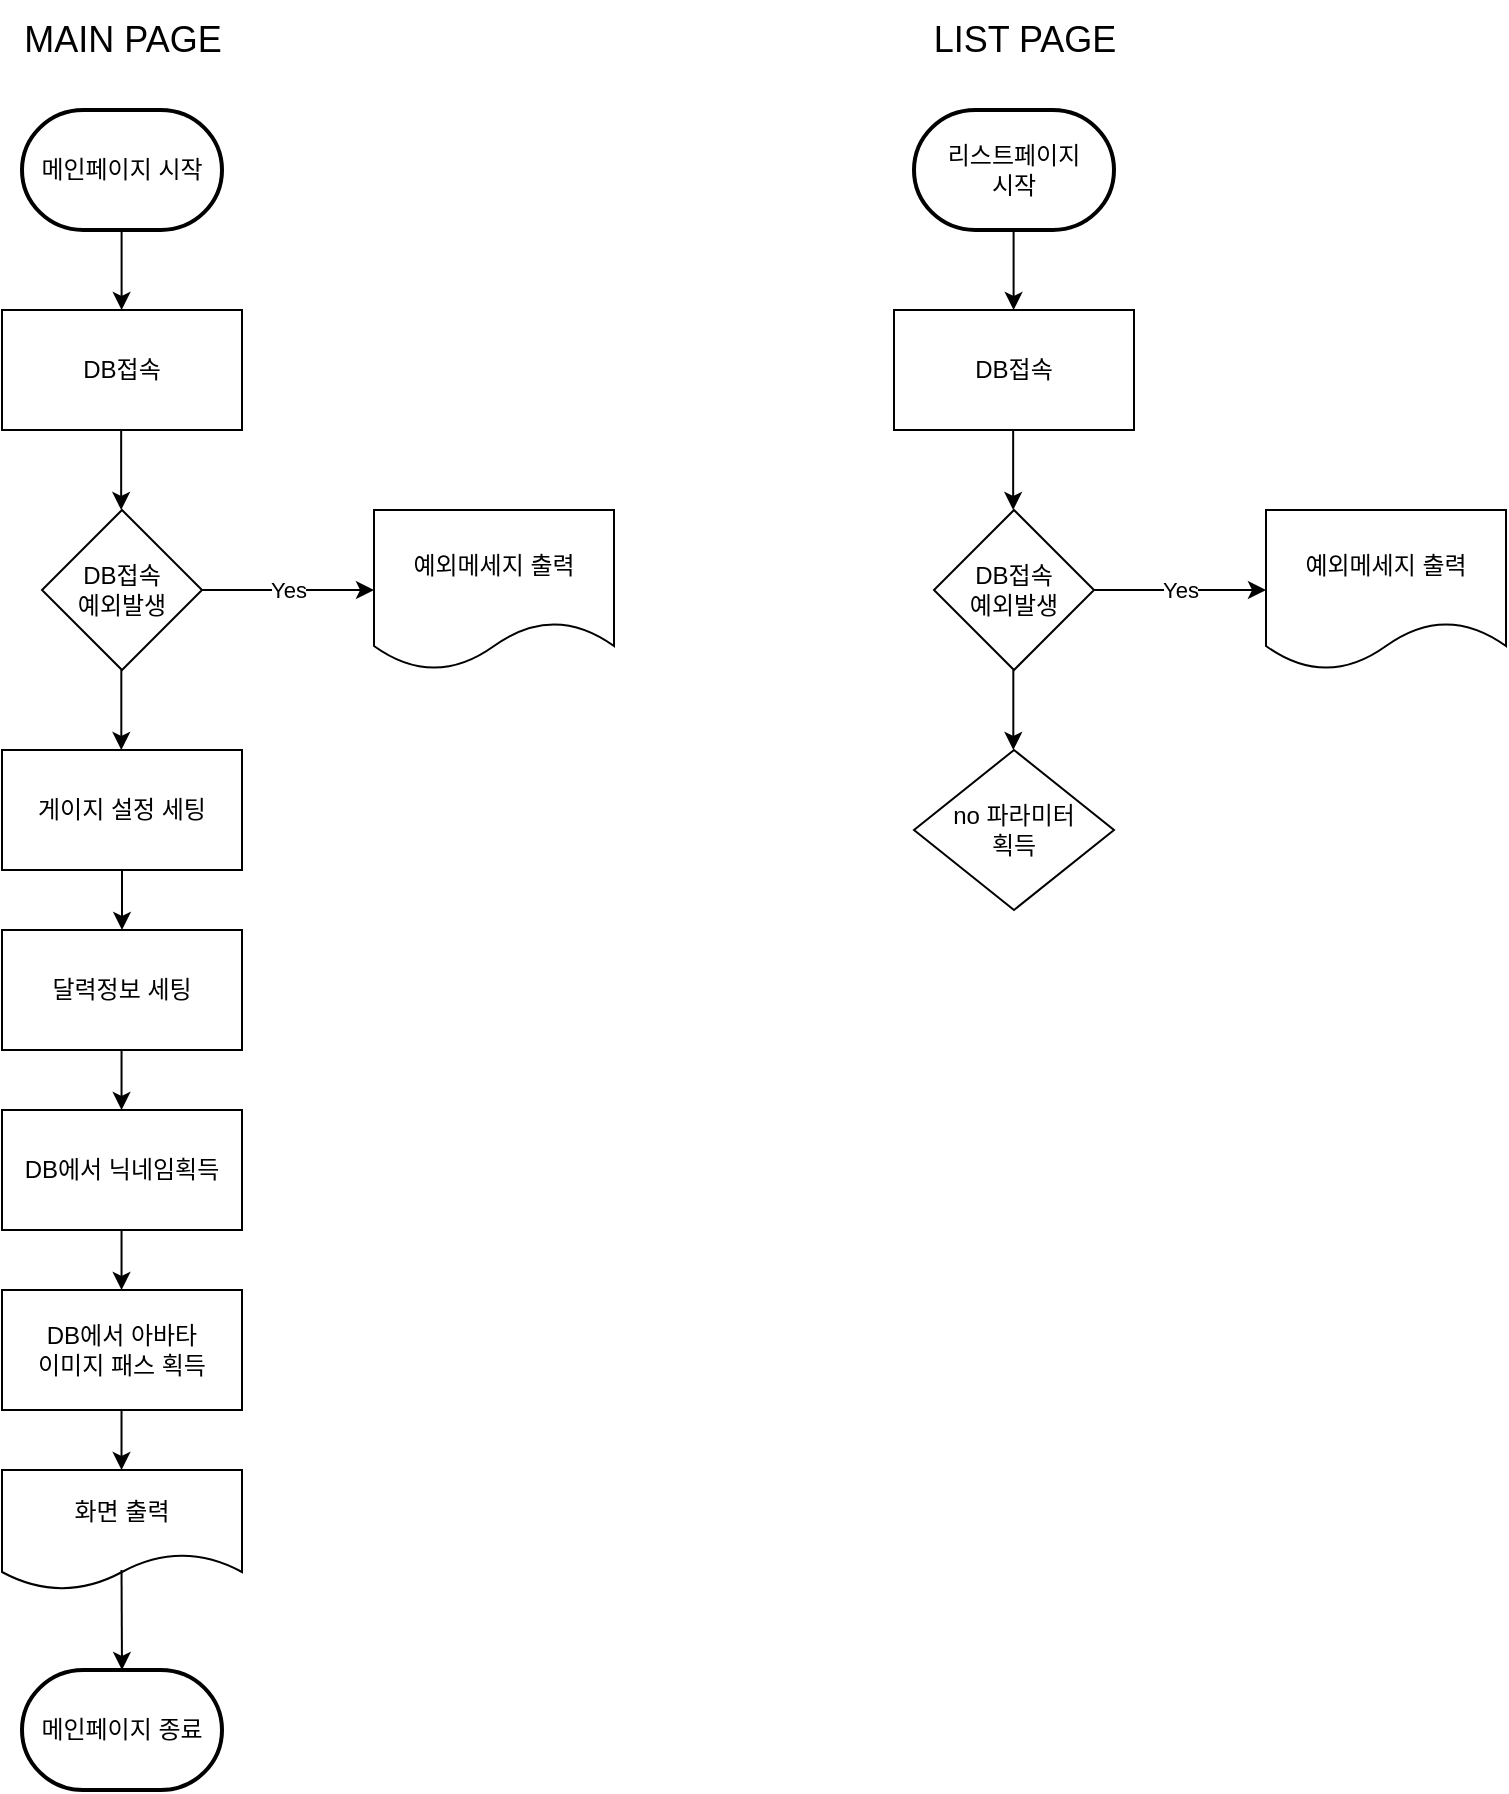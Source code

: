 <mxfile version="24.2.2" type="device">
  <diagram name="페이지-1" id="NYAfq_e0CzjYHs5IKZ5X">
    <mxGraphModel dx="2031" dy="1111" grid="1" gridSize="10" guides="1" tooltips="1" connect="1" arrows="1" fold="1" page="1" pageScale="1" pageWidth="827" pageHeight="1169" math="0" shadow="0">
      <root>
        <mxCell id="0" />
        <mxCell id="1" parent="0" />
        <mxCell id="fM1rhRctBXFKmCM709nG-1" value="메인페이지 시작" style="strokeWidth=2;html=1;shape=mxgraph.flowchart.terminator;whiteSpace=wrap;" vertex="1" parent="1">
          <mxGeometry x="54" y="90" width="100" height="60" as="geometry" />
        </mxCell>
        <mxCell id="fM1rhRctBXFKmCM709nG-3" value="DB접속" style="rounded=0;whiteSpace=wrap;html=1;" vertex="1" parent="1">
          <mxGeometry x="44" y="190" width="120" height="60" as="geometry" />
        </mxCell>
        <mxCell id="fM1rhRctBXFKmCM709nG-4" value="DB접속&lt;div&gt;예외발생&lt;/div&gt;" style="rhombus;whiteSpace=wrap;html=1;" vertex="1" parent="1">
          <mxGeometry x="64" y="290" width="80" height="80" as="geometry" />
        </mxCell>
        <mxCell id="fM1rhRctBXFKmCM709nG-5" value="예외메세지 출력" style="shape=document;whiteSpace=wrap;html=1;boundedLbl=1;" vertex="1" parent="1">
          <mxGeometry x="230" y="290" width="120" height="80" as="geometry" />
        </mxCell>
        <mxCell id="fM1rhRctBXFKmCM709nG-6" value="" style="endArrow=classic;html=1;rounded=0;exitX=0.5;exitY=1;exitDx=0;exitDy=0;exitPerimeter=0;entryX=0.5;entryY=0;entryDx=0;entryDy=0;" edge="1" parent="1">
          <mxGeometry width="50" height="50" relative="1" as="geometry">
            <mxPoint x="103.8" y="150" as="sourcePoint" />
            <mxPoint x="103.8" y="190" as="targetPoint" />
          </mxGeometry>
        </mxCell>
        <mxCell id="fM1rhRctBXFKmCM709nG-7" value="" style="endArrow=classic;html=1;rounded=0;exitX=0.5;exitY=1;exitDx=0;exitDy=0;exitPerimeter=0;entryX=0.5;entryY=0;entryDx=0;entryDy=0;" edge="1" parent="1">
          <mxGeometry width="50" height="50" relative="1" as="geometry">
            <mxPoint x="103.66" y="370" as="sourcePoint" />
            <mxPoint x="103.66" y="410" as="targetPoint" />
          </mxGeometry>
        </mxCell>
        <mxCell id="fM1rhRctBXFKmCM709nG-8" value="" style="endArrow=classic;html=1;rounded=0;exitX=1;exitY=0.5;exitDx=0;exitDy=0;entryX=0;entryY=0.5;entryDx=0;entryDy=0;" edge="1" parent="1" source="fM1rhRctBXFKmCM709nG-4" target="fM1rhRctBXFKmCM709nG-5">
          <mxGeometry relative="1" as="geometry">
            <mxPoint x="114" y="230" as="sourcePoint" />
            <mxPoint x="294" y="330" as="targetPoint" />
            <Array as="points" />
          </mxGeometry>
        </mxCell>
        <mxCell id="fM1rhRctBXFKmCM709nG-9" value="Yes" style="edgeLabel;resizable=0;html=1;;align=center;verticalAlign=middle;" connectable="0" vertex="1" parent="fM1rhRctBXFKmCM709nG-8">
          <mxGeometry relative="1" as="geometry" />
        </mxCell>
        <mxCell id="fM1rhRctBXFKmCM709nG-12" value="" style="endArrow=classic;html=1;rounded=0;exitX=0.5;exitY=1;exitDx=0;exitDy=0;exitPerimeter=0;entryX=0.5;entryY=0;entryDx=0;entryDy=0;" edge="1" parent="1">
          <mxGeometry width="50" height="50" relative="1" as="geometry">
            <mxPoint x="103.58" y="250" as="sourcePoint" />
            <mxPoint x="103.58" y="290" as="targetPoint" />
          </mxGeometry>
        </mxCell>
        <mxCell id="fM1rhRctBXFKmCM709nG-23" value="게이지 설정 세팅" style="rounded=0;whiteSpace=wrap;html=1;" vertex="1" parent="1">
          <mxGeometry x="44" y="410" width="120" height="60" as="geometry" />
        </mxCell>
        <mxCell id="fM1rhRctBXFKmCM709nG-24" value="달력정보 세팅" style="rounded=0;whiteSpace=wrap;html=1;" vertex="1" parent="1">
          <mxGeometry x="44" y="500" width="120" height="60" as="geometry" />
        </mxCell>
        <mxCell id="fM1rhRctBXFKmCM709nG-25" value="DB에서 닉네임획득" style="rounded=0;whiteSpace=wrap;html=1;" vertex="1" parent="1">
          <mxGeometry x="44" y="590" width="120" height="60" as="geometry" />
        </mxCell>
        <mxCell id="fM1rhRctBXFKmCM709nG-26" value="DB에서 아바타&lt;div&gt;이미지 패스 획득&lt;/div&gt;" style="rounded=0;whiteSpace=wrap;html=1;" vertex="1" parent="1">
          <mxGeometry x="44" y="680" width="120" height="60" as="geometry" />
        </mxCell>
        <mxCell id="fM1rhRctBXFKmCM709nG-27" value="화면 출력" style="shape=document;whiteSpace=wrap;html=1;boundedLbl=1;" vertex="1" parent="1">
          <mxGeometry x="44" y="770" width="120" height="60" as="geometry" />
        </mxCell>
        <mxCell id="fM1rhRctBXFKmCM709nG-28" value="메인페이지 종료" style="strokeWidth=2;html=1;shape=mxgraph.flowchart.terminator;whiteSpace=wrap;" vertex="1" parent="1">
          <mxGeometry x="54" y="870" width="100" height="60" as="geometry" />
        </mxCell>
        <mxCell id="fM1rhRctBXFKmCM709nG-29" value="" style="endArrow=classic;html=1;rounded=0;exitX=0.5;exitY=1;exitDx=0;exitDy=0;entryX=0.5;entryY=0;entryDx=0;entryDy=0;" edge="1" parent="1" source="fM1rhRctBXFKmCM709nG-23" target="fM1rhRctBXFKmCM709nG-24">
          <mxGeometry width="50" height="50" relative="1" as="geometry">
            <mxPoint x="174" y="670" as="sourcePoint" />
            <mxPoint x="224" y="620" as="targetPoint" />
          </mxGeometry>
        </mxCell>
        <mxCell id="fM1rhRctBXFKmCM709nG-30" value="" style="endArrow=classic;html=1;rounded=0;exitX=0.5;exitY=1;exitDx=0;exitDy=0;entryX=0.5;entryY=0;entryDx=0;entryDy=0;" edge="1" parent="1">
          <mxGeometry width="50" height="50" relative="1" as="geometry">
            <mxPoint x="103.77" y="560" as="sourcePoint" />
            <mxPoint x="103.77" y="590" as="targetPoint" />
          </mxGeometry>
        </mxCell>
        <mxCell id="fM1rhRctBXFKmCM709nG-31" value="" style="endArrow=classic;html=1;rounded=0;exitX=0.5;exitY=1;exitDx=0;exitDy=0;entryX=0.5;entryY=0;entryDx=0;entryDy=0;" edge="1" parent="1">
          <mxGeometry width="50" height="50" relative="1" as="geometry">
            <mxPoint x="103.77" y="650" as="sourcePoint" />
            <mxPoint x="103.77" y="680" as="targetPoint" />
          </mxGeometry>
        </mxCell>
        <mxCell id="fM1rhRctBXFKmCM709nG-32" value="" style="endArrow=classic;html=1;rounded=0;exitX=0.5;exitY=1;exitDx=0;exitDy=0;entryX=0.5;entryY=0;entryDx=0;entryDy=0;" edge="1" parent="1">
          <mxGeometry width="50" height="50" relative="1" as="geometry">
            <mxPoint x="103.76" y="740" as="sourcePoint" />
            <mxPoint x="103.76" y="770" as="targetPoint" />
          </mxGeometry>
        </mxCell>
        <mxCell id="fM1rhRctBXFKmCM709nG-33" value="" style="endArrow=classic;html=1;rounded=0;exitX=0.5;exitY=1;exitDx=0;exitDy=0;entryX=0.5;entryY=0;entryDx=0;entryDy=0;entryPerimeter=0;" edge="1" parent="1" target="fM1rhRctBXFKmCM709nG-28">
          <mxGeometry width="50" height="50" relative="1" as="geometry">
            <mxPoint x="103.76" y="820" as="sourcePoint" />
            <mxPoint x="103.76" y="850" as="targetPoint" />
          </mxGeometry>
        </mxCell>
        <mxCell id="fM1rhRctBXFKmCM709nG-34" value="&lt;font style=&quot;font-size: 18px;&quot;&gt;MAIN PAGE&lt;/font&gt;" style="text;html=1;align=center;verticalAlign=middle;resizable=0;points=[];autosize=1;strokeColor=none;fillColor=none;" vertex="1" parent="1">
          <mxGeometry x="44" y="35" width="120" height="40" as="geometry" />
        </mxCell>
        <mxCell id="fM1rhRctBXFKmCM709nG-35" value="&lt;font style=&quot;font-size: 18px;&quot;&gt;LIST PAGE&lt;/font&gt;" style="text;html=1;align=center;verticalAlign=middle;resizable=0;points=[];autosize=1;strokeColor=none;fillColor=none;" vertex="1" parent="1">
          <mxGeometry x="500" y="35" width="110" height="40" as="geometry" />
        </mxCell>
        <mxCell id="fM1rhRctBXFKmCM709nG-36" value="리스트페이지&lt;div&gt;시작&lt;/div&gt;" style="strokeWidth=2;html=1;shape=mxgraph.flowchart.terminator;whiteSpace=wrap;" vertex="1" parent="1">
          <mxGeometry x="500" y="90" width="100" height="60" as="geometry" />
        </mxCell>
        <mxCell id="fM1rhRctBXFKmCM709nG-37" value="DB접속" style="rounded=0;whiteSpace=wrap;html=1;" vertex="1" parent="1">
          <mxGeometry x="490" y="190" width="120" height="60" as="geometry" />
        </mxCell>
        <mxCell id="fM1rhRctBXFKmCM709nG-38" value="" style="endArrow=classic;html=1;rounded=0;exitX=0.5;exitY=1;exitDx=0;exitDy=0;exitPerimeter=0;entryX=0.5;entryY=0;entryDx=0;entryDy=0;" edge="1" parent="1">
          <mxGeometry width="50" height="50" relative="1" as="geometry">
            <mxPoint x="549.8" y="150" as="sourcePoint" />
            <mxPoint x="549.8" y="190" as="targetPoint" />
          </mxGeometry>
        </mxCell>
        <mxCell id="fM1rhRctBXFKmCM709nG-39" value="DB접속&lt;div&gt;예외발생&lt;/div&gt;" style="rhombus;whiteSpace=wrap;html=1;" vertex="1" parent="1">
          <mxGeometry x="510" y="290" width="80" height="80" as="geometry" />
        </mxCell>
        <mxCell id="fM1rhRctBXFKmCM709nG-40" value="예외메세지 출력" style="shape=document;whiteSpace=wrap;html=1;boundedLbl=1;" vertex="1" parent="1">
          <mxGeometry x="676" y="290" width="120" height="80" as="geometry" />
        </mxCell>
        <mxCell id="fM1rhRctBXFKmCM709nG-41" value="" style="endArrow=classic;html=1;rounded=0;exitX=0.5;exitY=1;exitDx=0;exitDy=0;exitPerimeter=0;entryX=0.5;entryY=0;entryDx=0;entryDy=0;" edge="1" parent="1">
          <mxGeometry width="50" height="50" relative="1" as="geometry">
            <mxPoint x="549.66" y="370" as="sourcePoint" />
            <mxPoint x="549.66" y="410" as="targetPoint" />
          </mxGeometry>
        </mxCell>
        <mxCell id="fM1rhRctBXFKmCM709nG-42" value="" style="endArrow=classic;html=1;rounded=0;exitX=1;exitY=0.5;exitDx=0;exitDy=0;entryX=0;entryY=0.5;entryDx=0;entryDy=0;" edge="1" parent="1" source="fM1rhRctBXFKmCM709nG-39" target="fM1rhRctBXFKmCM709nG-40">
          <mxGeometry relative="1" as="geometry">
            <mxPoint x="560" y="230" as="sourcePoint" />
            <mxPoint x="740" y="330" as="targetPoint" />
            <Array as="points" />
          </mxGeometry>
        </mxCell>
        <mxCell id="fM1rhRctBXFKmCM709nG-43" value="Yes" style="edgeLabel;resizable=0;html=1;;align=center;verticalAlign=middle;" connectable="0" vertex="1" parent="fM1rhRctBXFKmCM709nG-42">
          <mxGeometry relative="1" as="geometry" />
        </mxCell>
        <mxCell id="fM1rhRctBXFKmCM709nG-44" value="" style="endArrow=classic;html=1;rounded=0;exitX=0.5;exitY=1;exitDx=0;exitDy=0;exitPerimeter=0;entryX=0.5;entryY=0;entryDx=0;entryDy=0;" edge="1" parent="1">
          <mxGeometry width="50" height="50" relative="1" as="geometry">
            <mxPoint x="549.58" y="250" as="sourcePoint" />
            <mxPoint x="549.58" y="290" as="targetPoint" />
          </mxGeometry>
        </mxCell>
        <mxCell id="fM1rhRctBXFKmCM709nG-45" value="no 파라미터&lt;div&gt;획득&lt;/div&gt;" style="rhombus;whiteSpace=wrap;html=1;" vertex="1" parent="1">
          <mxGeometry x="500" y="410" width="100" height="80" as="geometry" />
        </mxCell>
      </root>
    </mxGraphModel>
  </diagram>
</mxfile>
